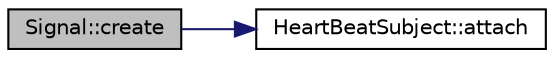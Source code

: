 digraph "Signal::create"
{
 // LATEX_PDF_SIZE
  edge [fontname="Helvetica",fontsize="10",labelfontname="Helvetica",labelfontsize="10"];
  node [fontname="Helvetica",fontsize="10",shape=record];
  rankdir="LR";
  Node1 [label="Signal::create",height=0.2,width=0.4,color="black", fillcolor="grey75", style="filled", fontcolor="black",tooltip="instantiates a Signal object and subscribes it to an observer subject"];
  Node1 -> Node2 [color="midnightblue",fontsize="10",style="solid",fontname="Helvetica"];
  Node2 [label="HeartBeatSubject::attach",height=0.2,width=0.4,color="black", fillcolor="white", style="filled",URL="$class_heart_beat_subject.html#a1b82bfbc63f1c965e101659938edc3d7",tooltip="Subscribes observer object to the current subject."];
}

